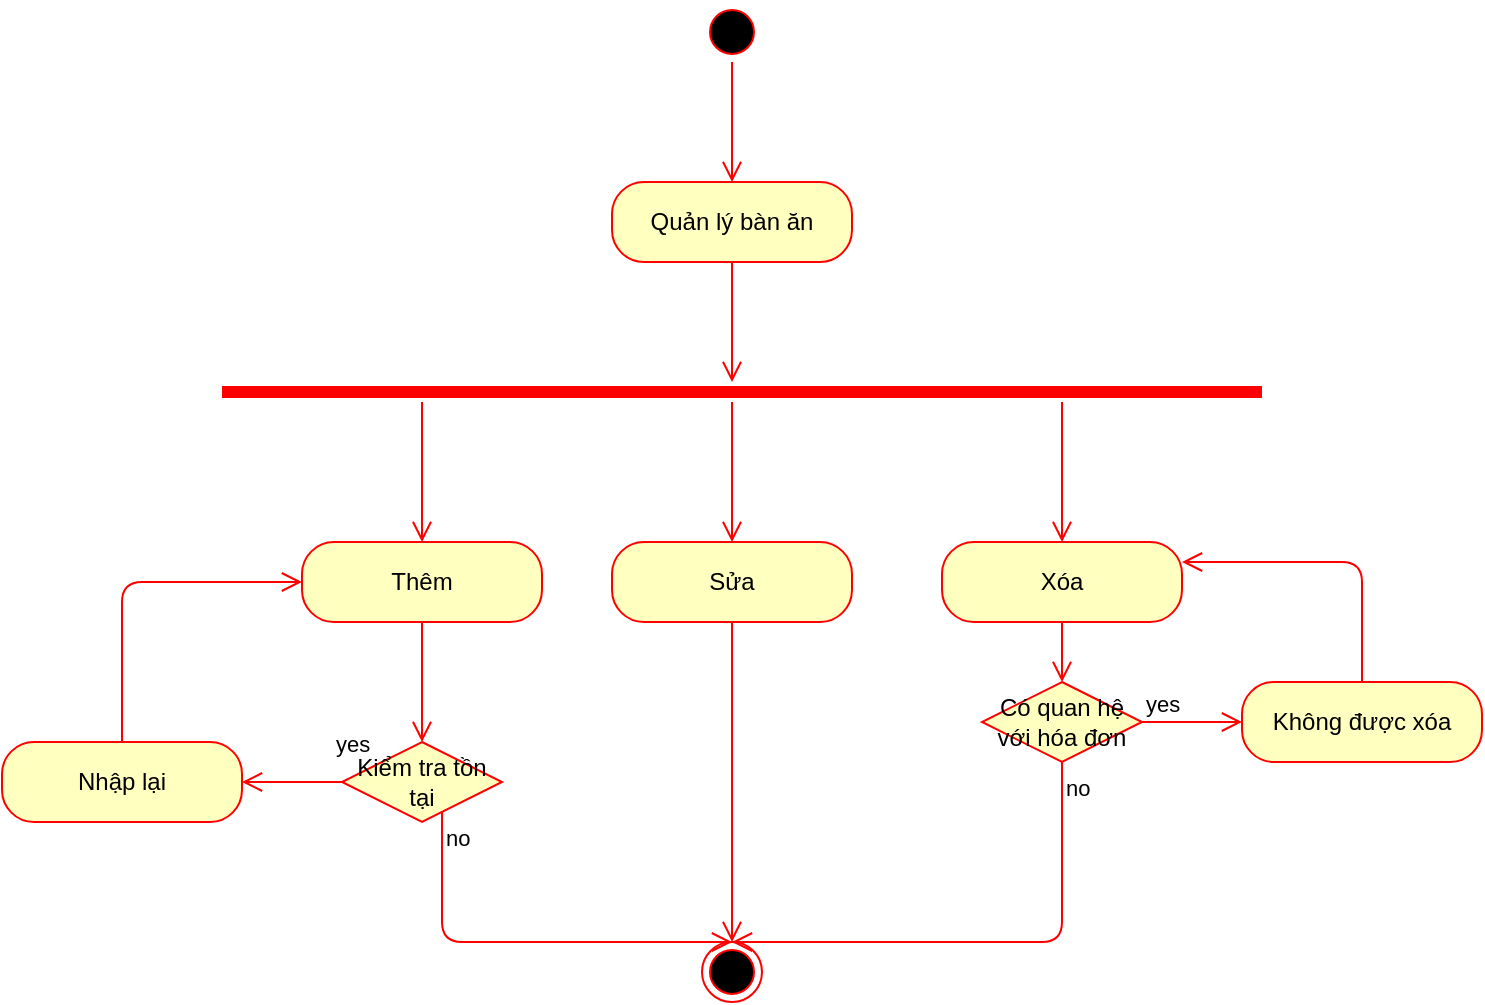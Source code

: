 <mxfile version="12.3.9" type="device" pages="1"><diagram id="Yzft8_cdyYSHOL12DrPz" name="Page-1"><mxGraphModel dx="1888" dy="500" grid="1" gridSize="10" guides="1" tooltips="1" connect="1" arrows="1" fold="1" page="1" pageScale="1" pageWidth="850" pageHeight="1100" math="0" shadow="0"><root><mxCell id="0"/><mxCell id="1" parent="0"/><mxCell id="iJrbaU_twCGwUi9GMpiV-1" value="" style="ellipse;html=1;shape=startState;fillColor=#000000;strokeColor=#ff0000;" vertex="1" parent="1"><mxGeometry x="330" y="20" width="30" height="30" as="geometry"/></mxCell><mxCell id="iJrbaU_twCGwUi9GMpiV-2" value="" style="edgeStyle=orthogonalEdgeStyle;html=1;verticalAlign=bottom;endArrow=open;endSize=8;strokeColor=#ff0000;" edge="1" source="iJrbaU_twCGwUi9GMpiV-1" parent="1"><mxGeometry relative="1" as="geometry"><mxPoint x="345" y="110" as="targetPoint"/></mxGeometry></mxCell><mxCell id="iJrbaU_twCGwUi9GMpiV-3" value="Quản lý bàn ăn" style="rounded=1;whiteSpace=wrap;html=1;arcSize=40;fontColor=#000000;fillColor=#ffffc0;strokeColor=#ff0000;" vertex="1" parent="1"><mxGeometry x="285" y="110" width="120" height="40" as="geometry"/></mxCell><mxCell id="iJrbaU_twCGwUi9GMpiV-4" value="" style="edgeStyle=orthogonalEdgeStyle;html=1;verticalAlign=bottom;endArrow=open;endSize=8;strokeColor=#ff0000;" edge="1" source="iJrbaU_twCGwUi9GMpiV-3" parent="1"><mxGeometry relative="1" as="geometry"><mxPoint x="345" y="210" as="targetPoint"/></mxGeometry></mxCell><mxCell id="iJrbaU_twCGwUi9GMpiV-5" value="" style="shape=line;html=1;strokeWidth=6;strokeColor=#ff0000;" vertex="1" parent="1"><mxGeometry x="245" y="210" width="200" height="10" as="geometry"/></mxCell><mxCell id="iJrbaU_twCGwUi9GMpiV-6" value="" style="edgeStyle=orthogonalEdgeStyle;html=1;verticalAlign=bottom;endArrow=open;endSize=8;strokeColor=#ff0000;" edge="1" source="iJrbaU_twCGwUi9GMpiV-5" parent="1"><mxGeometry relative="1" as="geometry"><mxPoint x="345" y="290" as="targetPoint"/></mxGeometry></mxCell><mxCell id="iJrbaU_twCGwUi9GMpiV-7" value="" style="shape=line;html=1;strokeWidth=6;strokeColor=#ff0000;" vertex="1" parent="1"><mxGeometry x="90" y="210" width="200" height="10" as="geometry"/></mxCell><mxCell id="iJrbaU_twCGwUi9GMpiV-8" value="" style="edgeStyle=orthogonalEdgeStyle;html=1;verticalAlign=bottom;endArrow=open;endSize=8;strokeColor=#ff0000;" edge="1" source="iJrbaU_twCGwUi9GMpiV-7" parent="1"><mxGeometry relative="1" as="geometry"><mxPoint x="190" y="290" as="targetPoint"/></mxGeometry></mxCell><mxCell id="iJrbaU_twCGwUi9GMpiV-9" value="" style="shape=line;html=1;strokeWidth=6;strokeColor=#ff0000;" vertex="1" parent="1"><mxGeometry x="410" y="210" width="200" height="10" as="geometry"/></mxCell><mxCell id="iJrbaU_twCGwUi9GMpiV-10" value="" style="edgeStyle=orthogonalEdgeStyle;html=1;verticalAlign=bottom;endArrow=open;endSize=8;strokeColor=#ff0000;" edge="1" source="iJrbaU_twCGwUi9GMpiV-9" parent="1"><mxGeometry relative="1" as="geometry"><mxPoint x="510" y="290" as="targetPoint"/></mxGeometry></mxCell><mxCell id="iJrbaU_twCGwUi9GMpiV-11" value="Thêm" style="rounded=1;whiteSpace=wrap;html=1;arcSize=40;fontColor=#000000;fillColor=#ffffc0;strokeColor=#ff0000;" vertex="1" parent="1"><mxGeometry x="130" y="290" width="120" height="40" as="geometry"/></mxCell><mxCell id="iJrbaU_twCGwUi9GMpiV-12" value="" style="edgeStyle=orthogonalEdgeStyle;html=1;verticalAlign=bottom;endArrow=open;endSize=8;strokeColor=#ff0000;" edge="1" source="iJrbaU_twCGwUi9GMpiV-11" parent="1"><mxGeometry relative="1" as="geometry"><mxPoint x="190" y="390" as="targetPoint"/></mxGeometry></mxCell><mxCell id="iJrbaU_twCGwUi9GMpiV-13" value="Sửa" style="rounded=1;whiteSpace=wrap;html=1;arcSize=40;fontColor=#000000;fillColor=#ffffc0;strokeColor=#ff0000;" vertex="1" parent="1"><mxGeometry x="285" y="290" width="120" height="40" as="geometry"/></mxCell><mxCell id="iJrbaU_twCGwUi9GMpiV-14" value="" style="edgeStyle=orthogonalEdgeStyle;html=1;verticalAlign=bottom;endArrow=open;endSize=8;strokeColor=#ff0000;entryX=0.5;entryY=0;entryDx=0;entryDy=0;" edge="1" source="iJrbaU_twCGwUi9GMpiV-13" parent="1" target="iJrbaU_twCGwUi9GMpiV-24"><mxGeometry relative="1" as="geometry"><mxPoint x="345" y="390" as="targetPoint"/></mxGeometry></mxCell><mxCell id="iJrbaU_twCGwUi9GMpiV-15" value="Xóa" style="rounded=1;whiteSpace=wrap;html=1;arcSize=40;fontColor=#000000;fillColor=#ffffc0;strokeColor=#ff0000;" vertex="1" parent="1"><mxGeometry x="450" y="290" width="120" height="40" as="geometry"/></mxCell><mxCell id="iJrbaU_twCGwUi9GMpiV-16" value="" style="edgeStyle=orthogonalEdgeStyle;html=1;verticalAlign=bottom;endArrow=open;endSize=8;strokeColor=#ff0000;exitX=0.5;exitY=1;exitDx=0;exitDy=0;" edge="1" source="iJrbaU_twCGwUi9GMpiV-15" parent="1"><mxGeometry relative="1" as="geometry"><mxPoint x="510" y="360" as="targetPoint"/><Array as="points"><mxPoint x="510" y="350"/><mxPoint x="510" y="350"/></Array></mxGeometry></mxCell><mxCell id="iJrbaU_twCGwUi9GMpiV-17" value="Kiểm tra tồn tại" style="rhombus;whiteSpace=wrap;html=1;fillColor=#ffffc0;strokeColor=#ff0000;" vertex="1" parent="1"><mxGeometry x="150" y="390" width="80" height="40" as="geometry"/></mxCell><mxCell id="iJrbaU_twCGwUi9GMpiV-18" value="yes" style="edgeStyle=orthogonalEdgeStyle;html=1;align=left;verticalAlign=bottom;endArrow=open;endSize=8;strokeColor=#ff0000;" edge="1" source="iJrbaU_twCGwUi9GMpiV-17" parent="1"><mxGeometry x="-0.778" y="-10" relative="1" as="geometry"><mxPoint x="100" y="410" as="targetPoint"/><mxPoint as="offset"/></mxGeometry></mxCell><mxCell id="iJrbaU_twCGwUi9GMpiV-19" value="no" style="edgeStyle=orthogonalEdgeStyle;html=1;align=left;verticalAlign=top;endArrow=open;endSize=8;strokeColor=#ff0000;entryX=0.5;entryY=0;entryDx=0;entryDy=0;" edge="1" source="iJrbaU_twCGwUi9GMpiV-17" parent="1" target="iJrbaU_twCGwUi9GMpiV-24"><mxGeometry x="-1" relative="1" as="geometry"><mxPoint x="190" y="490" as="targetPoint"/><Array as="points"><mxPoint x="200" y="490"/></Array></mxGeometry></mxCell><mxCell id="iJrbaU_twCGwUi9GMpiV-20" value="Nhập lại" style="rounded=1;whiteSpace=wrap;html=1;arcSize=40;fontColor=#000000;fillColor=#ffffc0;strokeColor=#ff0000;" vertex="1" parent="1"><mxGeometry x="-20" y="390" width="120" height="40" as="geometry"/></mxCell><mxCell id="iJrbaU_twCGwUi9GMpiV-21" value="" style="edgeStyle=orthogonalEdgeStyle;html=1;verticalAlign=bottom;endArrow=open;endSize=8;strokeColor=#ff0000;entryX=0;entryY=0.5;entryDx=0;entryDy=0;" edge="1" source="iJrbaU_twCGwUi9GMpiV-20" parent="1" target="iJrbaU_twCGwUi9GMpiV-11"><mxGeometry relative="1" as="geometry"><mxPoint x="40" y="490" as="targetPoint"/><Array as="points"><mxPoint x="40" y="310"/></Array></mxGeometry></mxCell><mxCell id="iJrbaU_twCGwUi9GMpiV-24" value="" style="ellipse;html=1;shape=endState;fillColor=#000000;strokeColor=#ff0000;" vertex="1" parent="1"><mxGeometry x="330" y="490" width="30" height="30" as="geometry"/></mxCell><mxCell id="iJrbaU_twCGwUi9GMpiV-27" value="Có quan hệ với hóa đơn" style="rhombus;whiteSpace=wrap;html=1;fillColor=#ffffc0;strokeColor=#ff0000;" vertex="1" parent="1"><mxGeometry x="470" y="360" width="80" height="40" as="geometry"/></mxCell><mxCell id="iJrbaU_twCGwUi9GMpiV-28" value="yes" style="edgeStyle=orthogonalEdgeStyle;html=1;align=left;verticalAlign=bottom;endArrow=open;endSize=8;strokeColor=#ff0000;" edge="1" source="iJrbaU_twCGwUi9GMpiV-27" parent="1"><mxGeometry x="-1" relative="1" as="geometry"><mxPoint x="600" y="380" as="targetPoint"/></mxGeometry></mxCell><mxCell id="iJrbaU_twCGwUi9GMpiV-29" value="no" style="edgeStyle=orthogonalEdgeStyle;html=1;align=left;verticalAlign=top;endArrow=open;endSize=8;strokeColor=#ff0000;entryX=0.5;entryY=0;entryDx=0;entryDy=0;" edge="1" source="iJrbaU_twCGwUi9GMpiV-27" parent="1" target="iJrbaU_twCGwUi9GMpiV-24"><mxGeometry x="-1" relative="1" as="geometry"><mxPoint x="510" y="460" as="targetPoint"/><Array as="points"><mxPoint x="510" y="490"/></Array></mxGeometry></mxCell><mxCell id="iJrbaU_twCGwUi9GMpiV-30" value="Không được xóa" style="rounded=1;whiteSpace=wrap;html=1;arcSize=40;fontColor=#000000;fillColor=#ffffc0;strokeColor=#ff0000;" vertex="1" parent="1"><mxGeometry x="600" y="360" width="120" height="40" as="geometry"/></mxCell><mxCell id="iJrbaU_twCGwUi9GMpiV-31" value="" style="edgeStyle=orthogonalEdgeStyle;html=1;verticalAlign=bottom;endArrow=open;endSize=8;strokeColor=#ff0000;entryX=1;entryY=0.25;entryDx=0;entryDy=0;" edge="1" source="iJrbaU_twCGwUi9GMpiV-30" parent="1" target="iJrbaU_twCGwUi9GMpiV-15"><mxGeometry relative="1" as="geometry"><mxPoint x="660" y="460" as="targetPoint"/><Array as="points"><mxPoint x="660" y="300"/></Array></mxGeometry></mxCell></root></mxGraphModel></diagram></mxfile>
